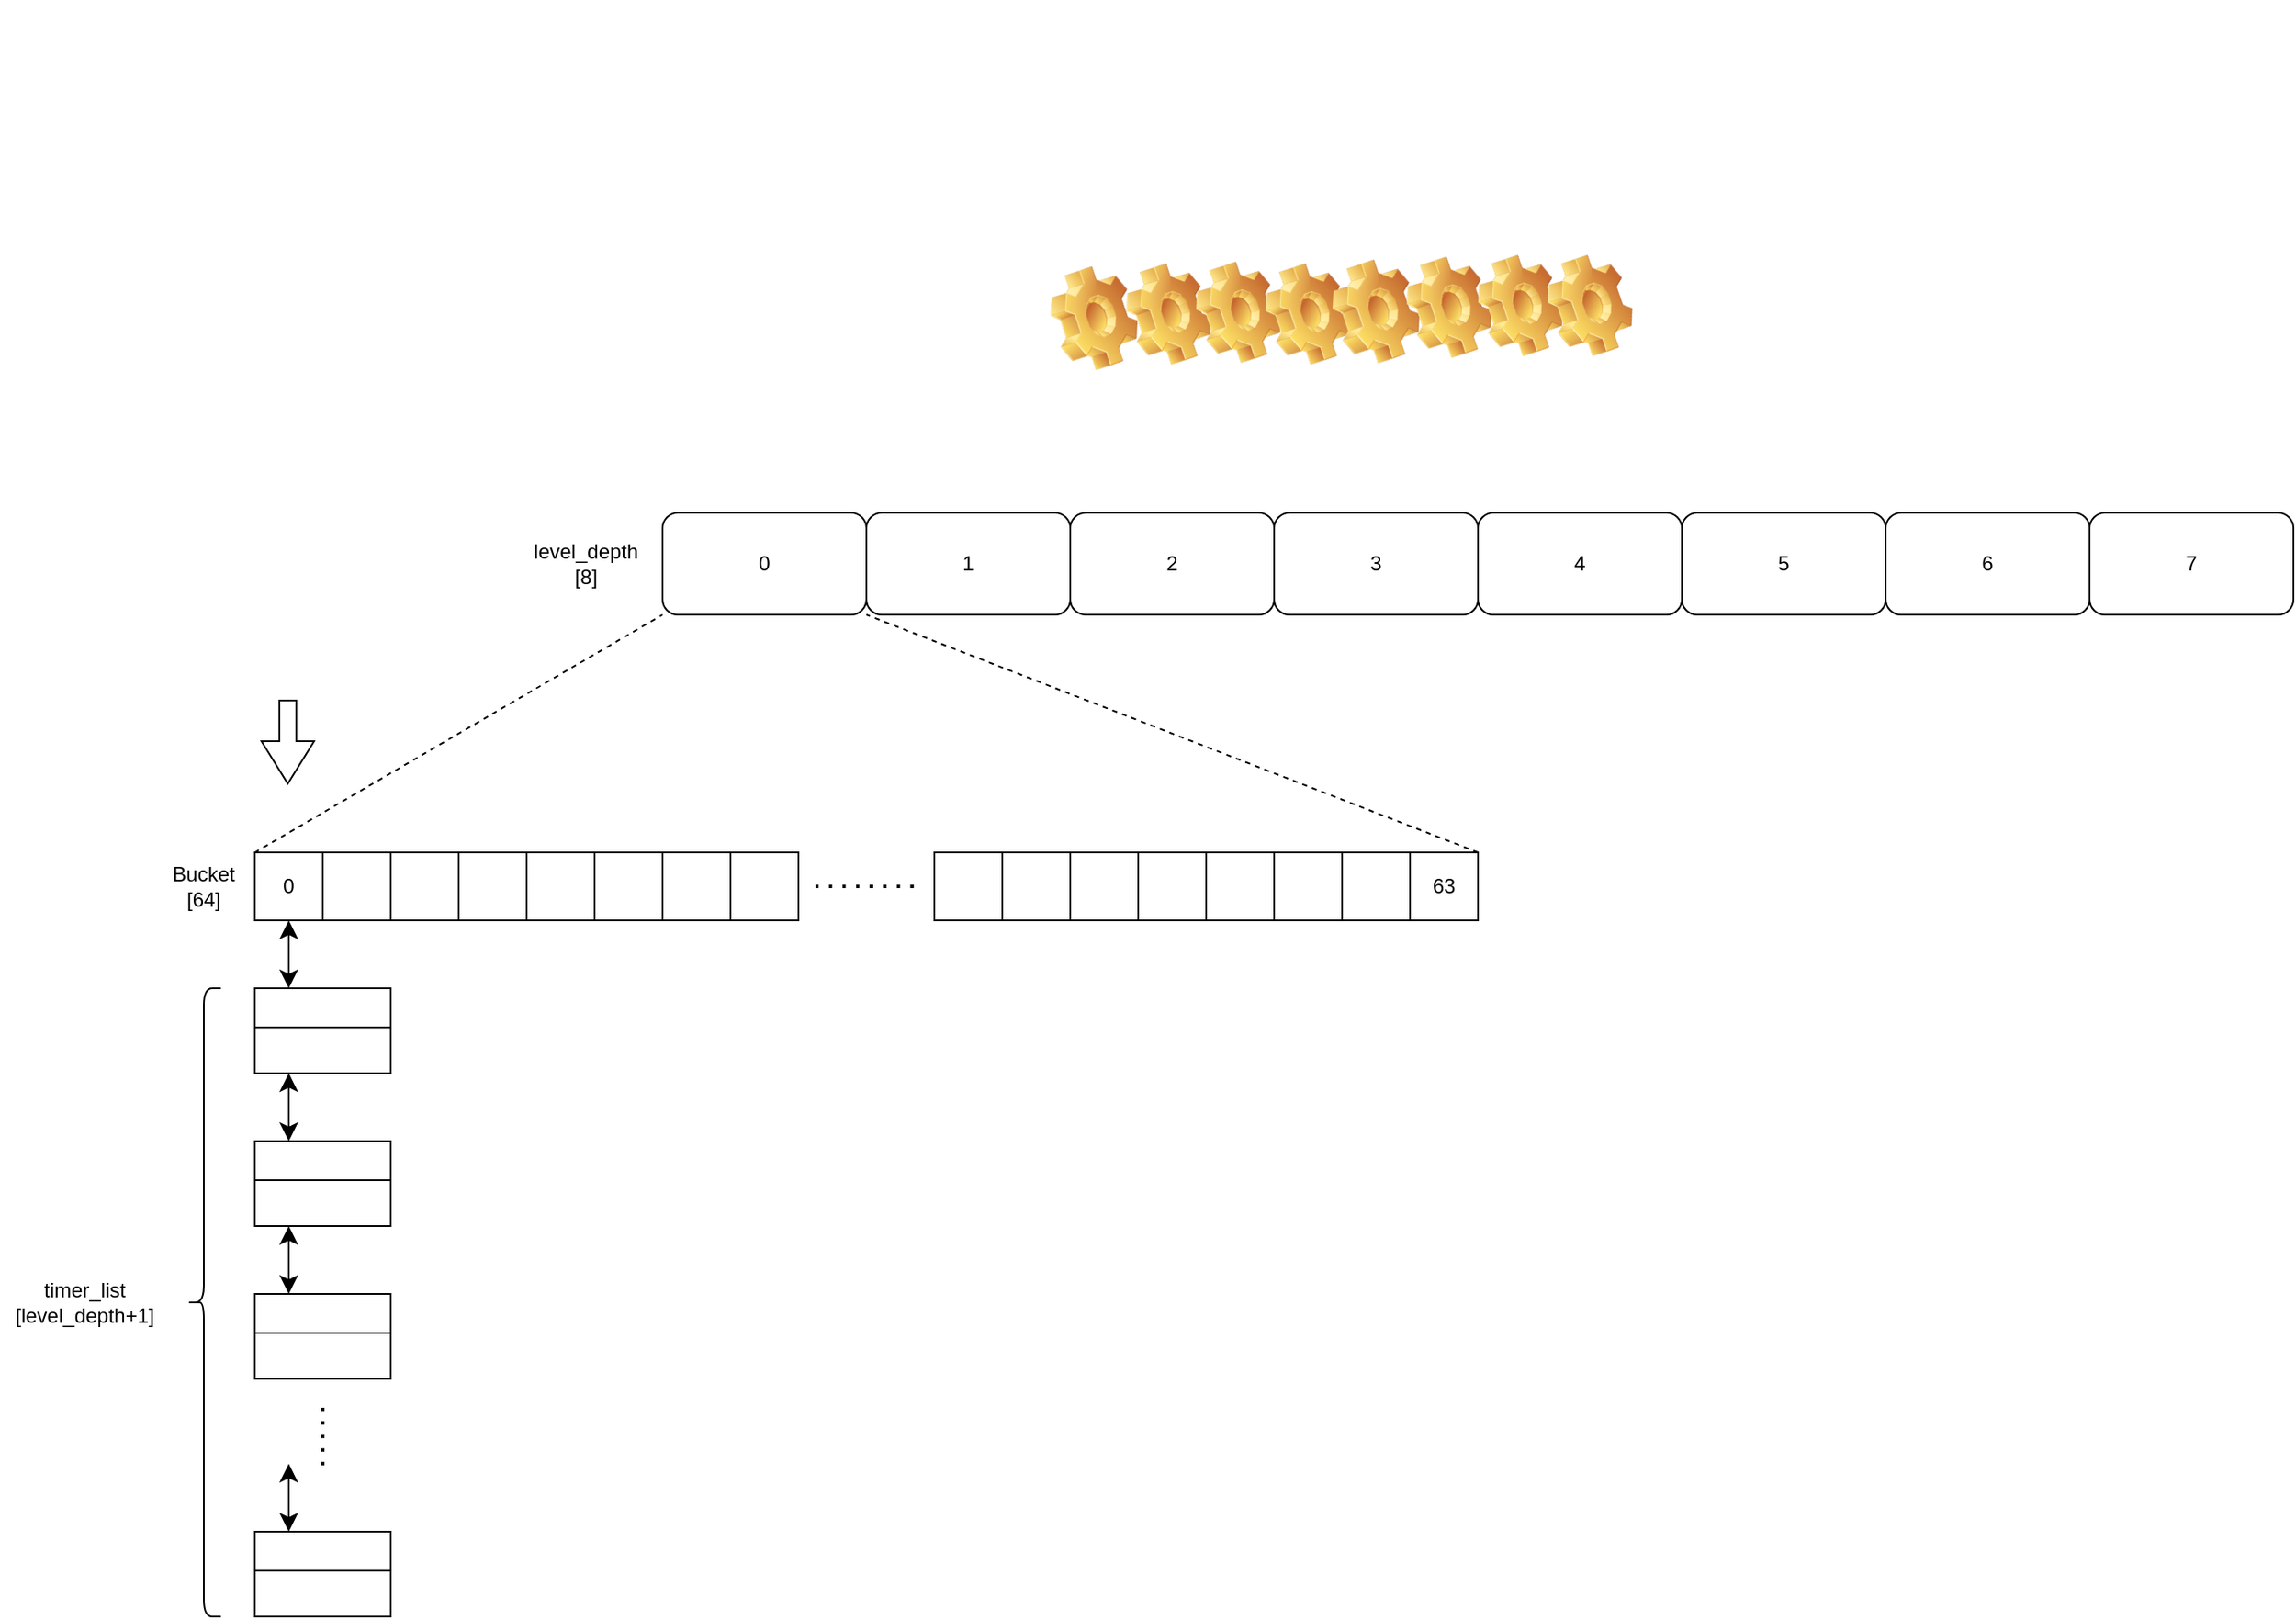 <mxfile version="28.2.1">
  <diagram name="Timer Wheel" id="To7Yo9WfeafjqxEIEbYm">
    <mxGraphModel dx="2393" dy="2518" grid="1" gridSize="10" guides="1" tooltips="1" connect="1" arrows="1" fold="1" page="1" pageScale="1" pageWidth="827" pageHeight="1169" math="0" shadow="0">
      <root>
        <mxCell id="0" />
        <mxCell id="1" parent="0" />
        <mxCell id="E8zTIs7ldYVHIQ_cHiZL-1" value="0" style="rounded=1;whiteSpace=wrap;html=1;" vertex="1" parent="1">
          <mxGeometry x="120" y="240" width="120" height="60" as="geometry" />
        </mxCell>
        <mxCell id="E8zTIs7ldYVHIQ_cHiZL-2" value="2" style="rounded=1;whiteSpace=wrap;html=1;" vertex="1" parent="1">
          <mxGeometry x="360" y="240" width="120" height="60" as="geometry" />
        </mxCell>
        <mxCell id="E8zTIs7ldYVHIQ_cHiZL-3" value="1" style="rounded=1;whiteSpace=wrap;html=1;" vertex="1" parent="1">
          <mxGeometry x="240" y="240" width="120" height="60" as="geometry" />
        </mxCell>
        <mxCell id="E8zTIs7ldYVHIQ_cHiZL-4" value="3" style="rounded=1;whiteSpace=wrap;html=1;" vertex="1" parent="1">
          <mxGeometry x="480" y="240" width="120" height="60" as="geometry" />
        </mxCell>
        <mxCell id="E8zTIs7ldYVHIQ_cHiZL-5" value="4" style="rounded=1;whiteSpace=wrap;html=1;" vertex="1" parent="1">
          <mxGeometry x="600" y="240" width="120" height="60" as="geometry" />
        </mxCell>
        <mxCell id="E8zTIs7ldYVHIQ_cHiZL-6" value="6" style="rounded=1;whiteSpace=wrap;html=1;" vertex="1" parent="1">
          <mxGeometry x="840" y="240" width="120" height="60" as="geometry" />
        </mxCell>
        <mxCell id="E8zTIs7ldYVHIQ_cHiZL-7" value="5" style="rounded=1;whiteSpace=wrap;html=1;" vertex="1" parent="1">
          <mxGeometry x="720" y="240" width="120" height="60" as="geometry" />
        </mxCell>
        <mxCell id="E8zTIs7ldYVHIQ_cHiZL-8" value="7" style="rounded=1;whiteSpace=wrap;html=1;" vertex="1" parent="1">
          <mxGeometry x="960" y="240" width="120" height="60" as="geometry" />
        </mxCell>
        <mxCell id="E8zTIs7ldYVHIQ_cHiZL-9" value="level_depth&lt;div&gt;[8]&lt;/div&gt;" style="text;html=1;align=center;verticalAlign=middle;whiteSpace=wrap;rounded=0;" vertex="1" parent="1">
          <mxGeometry x="30" y="250" width="90" height="40" as="geometry" />
        </mxCell>
        <mxCell id="E8zTIs7ldYVHIQ_cHiZL-11" value="0" style="rounded=0;whiteSpace=wrap;html=1;" vertex="1" parent="1">
          <mxGeometry x="-120" y="440" width="40" height="40" as="geometry" />
        </mxCell>
        <mxCell id="E8zTIs7ldYVHIQ_cHiZL-12" value="" style="rounded=0;whiteSpace=wrap;html=1;" vertex="1" parent="1">
          <mxGeometry x="-80" y="440" width="40" height="40" as="geometry" />
        </mxCell>
        <mxCell id="E8zTIs7ldYVHIQ_cHiZL-14" value="" style="rounded=0;whiteSpace=wrap;html=1;" vertex="1" parent="1">
          <mxGeometry x="-40" y="440" width="40" height="40" as="geometry" />
        </mxCell>
        <mxCell id="E8zTIs7ldYVHIQ_cHiZL-15" value="" style="rounded=0;whiteSpace=wrap;html=1;" vertex="1" parent="1">
          <mxGeometry y="440" width="40" height="40" as="geometry" />
        </mxCell>
        <mxCell id="E8zTIs7ldYVHIQ_cHiZL-17" value="" style="rounded=0;whiteSpace=wrap;html=1;" vertex="1" parent="1">
          <mxGeometry x="40" y="440" width="40" height="40" as="geometry" />
        </mxCell>
        <mxCell id="E8zTIs7ldYVHIQ_cHiZL-18" value="" style="rounded=0;whiteSpace=wrap;html=1;" vertex="1" parent="1">
          <mxGeometry x="80" y="440" width="40" height="40" as="geometry" />
        </mxCell>
        <mxCell id="E8zTIs7ldYVHIQ_cHiZL-19" value="" style="rounded=0;whiteSpace=wrap;html=1;" vertex="1" parent="1">
          <mxGeometry x="120" y="440" width="40" height="40" as="geometry" />
        </mxCell>
        <mxCell id="E8zTIs7ldYVHIQ_cHiZL-20" value="" style="rounded=0;whiteSpace=wrap;html=1;" vertex="1" parent="1">
          <mxGeometry x="160" y="440" width="40" height="40" as="geometry" />
        </mxCell>
        <mxCell id="E8zTIs7ldYVHIQ_cHiZL-21" value="" style="rounded=0;whiteSpace=wrap;html=1;" vertex="1" parent="1">
          <mxGeometry x="280" y="440" width="40" height="40" as="geometry" />
        </mxCell>
        <mxCell id="E8zTIs7ldYVHIQ_cHiZL-22" value="" style="rounded=0;whiteSpace=wrap;html=1;" vertex="1" parent="1">
          <mxGeometry x="320" y="440" width="40" height="40" as="geometry" />
        </mxCell>
        <mxCell id="E8zTIs7ldYVHIQ_cHiZL-23" value="" style="rounded=0;whiteSpace=wrap;html=1;" vertex="1" parent="1">
          <mxGeometry x="360" y="440" width="40" height="40" as="geometry" />
        </mxCell>
        <mxCell id="E8zTIs7ldYVHIQ_cHiZL-24" value="" style="rounded=0;whiteSpace=wrap;html=1;" vertex="1" parent="1">
          <mxGeometry x="400" y="440" width="40" height="40" as="geometry" />
        </mxCell>
        <mxCell id="E8zTIs7ldYVHIQ_cHiZL-25" value="" style="rounded=0;whiteSpace=wrap;html=1;" vertex="1" parent="1">
          <mxGeometry x="440" y="440" width="40" height="40" as="geometry" />
        </mxCell>
        <mxCell id="E8zTIs7ldYVHIQ_cHiZL-26" value="" style="rounded=0;whiteSpace=wrap;html=1;" vertex="1" parent="1">
          <mxGeometry x="480" y="440" width="40" height="40" as="geometry" />
        </mxCell>
        <mxCell id="E8zTIs7ldYVHIQ_cHiZL-27" value="" style="rounded=0;whiteSpace=wrap;html=1;" vertex="1" parent="1">
          <mxGeometry x="520" y="440" width="40" height="40" as="geometry" />
        </mxCell>
        <mxCell id="E8zTIs7ldYVHIQ_cHiZL-28" value="63" style="rounded=0;whiteSpace=wrap;html=1;" vertex="1" parent="1">
          <mxGeometry x="560" y="440" width="40" height="40" as="geometry" />
        </mxCell>
        <mxCell id="E8zTIs7ldYVHIQ_cHiZL-29" value="" style="endArrow=none;dashed=1;html=1;dashPattern=1 3;strokeWidth=2;rounded=0;fontSize=12;startSize=8;endSize=8;curved=1;" edge="1" parent="1">
          <mxGeometry width="50" height="50" relative="1" as="geometry">
            <mxPoint x="210" y="460" as="sourcePoint" />
            <mxPoint x="270" y="460" as="targetPoint" />
          </mxGeometry>
        </mxCell>
        <mxCell id="E8zTIs7ldYVHIQ_cHiZL-31" value="" style="endArrow=none;dashed=1;html=1;rounded=0;fontSize=12;startSize=8;endSize=8;curved=1;exitX=0;exitY=0;exitDx=0;exitDy=0;entryX=0;entryY=1;entryDx=0;entryDy=0;" edge="1" parent="1" source="E8zTIs7ldYVHIQ_cHiZL-11" target="E8zTIs7ldYVHIQ_cHiZL-1">
          <mxGeometry width="50" height="50" relative="1" as="geometry">
            <mxPoint x="260" y="510" as="sourcePoint" />
            <mxPoint x="310" y="460" as="targetPoint" />
          </mxGeometry>
        </mxCell>
        <mxCell id="E8zTIs7ldYVHIQ_cHiZL-32" value="" style="endArrow=none;dashed=1;html=1;rounded=0;fontSize=12;startSize=8;endSize=8;curved=1;entryX=0;entryY=1;entryDx=0;entryDy=0;exitX=1;exitY=0;exitDx=0;exitDy=0;" edge="1" parent="1" source="E8zTIs7ldYVHIQ_cHiZL-28" target="E8zTIs7ldYVHIQ_cHiZL-3">
          <mxGeometry width="50" height="50" relative="1" as="geometry">
            <mxPoint x="190" y="390" as="sourcePoint" />
            <mxPoint x="240" y="340" as="targetPoint" />
          </mxGeometry>
        </mxCell>
        <mxCell id="E8zTIs7ldYVHIQ_cHiZL-34" value="Bucket [64]" style="text;html=1;align=center;verticalAlign=middle;whiteSpace=wrap;rounded=0;" vertex="1" parent="1">
          <mxGeometry x="-180" y="442.5" width="60" height="35" as="geometry" />
        </mxCell>
        <mxCell id="E8zTIs7ldYVHIQ_cHiZL-35" value="" style="endArrow=classic;startArrow=classic;html=1;rounded=0;fontSize=12;startSize=8;endSize=8;curved=1;" edge="1" parent="1">
          <mxGeometry width="50" height="50" relative="1" as="geometry">
            <mxPoint x="-100" y="520" as="sourcePoint" />
            <mxPoint x="-100" y="480" as="targetPoint" />
          </mxGeometry>
        </mxCell>
        <mxCell id="E8zTIs7ldYVHIQ_cHiZL-36" value="" style="swimlane;whiteSpace=wrap;html=1;" vertex="1" parent="1">
          <mxGeometry x="-120" y="520" width="80" height="50" as="geometry" />
        </mxCell>
        <mxCell id="E8zTIs7ldYVHIQ_cHiZL-37" value="" style="endArrow=classic;startArrow=classic;html=1;rounded=0;fontSize=12;startSize=8;endSize=8;curved=1;" edge="1" parent="1">
          <mxGeometry width="50" height="50" relative="1" as="geometry">
            <mxPoint x="-100" y="610" as="sourcePoint" />
            <mxPoint x="-100" y="570" as="targetPoint" />
          </mxGeometry>
        </mxCell>
        <mxCell id="E8zTIs7ldYVHIQ_cHiZL-38" value="" style="swimlane;whiteSpace=wrap;html=1;" vertex="1" parent="1">
          <mxGeometry x="-120" y="610" width="80" height="50" as="geometry" />
        </mxCell>
        <mxCell id="E8zTIs7ldYVHIQ_cHiZL-39" value="" style="endArrow=classic;startArrow=classic;html=1;rounded=0;fontSize=12;startSize=8;endSize=8;curved=1;" edge="1" parent="1">
          <mxGeometry width="50" height="50" relative="1" as="geometry">
            <mxPoint x="-100" y="700" as="sourcePoint" />
            <mxPoint x="-100" y="660" as="targetPoint" />
          </mxGeometry>
        </mxCell>
        <mxCell id="E8zTIs7ldYVHIQ_cHiZL-40" value="" style="swimlane;whiteSpace=wrap;html=1;" vertex="1" parent="1">
          <mxGeometry x="-120" y="700" width="80" height="50" as="geometry" />
        </mxCell>
        <mxCell id="E8zTIs7ldYVHIQ_cHiZL-41" value="" style="shape=curlyBracket;whiteSpace=wrap;html=1;rounded=1;labelPosition=left;verticalLabelPosition=middle;align=right;verticalAlign=middle;" vertex="1" parent="1">
          <mxGeometry x="-160" y="520" width="20" height="370" as="geometry" />
        </mxCell>
        <mxCell id="E8zTIs7ldYVHIQ_cHiZL-42" value="" style="endArrow=classic;startArrow=classic;html=1;rounded=0;fontSize=12;startSize=8;endSize=8;curved=1;" edge="1" parent="1">
          <mxGeometry width="50" height="50" relative="1" as="geometry">
            <mxPoint x="-100" y="840" as="sourcePoint" />
            <mxPoint x="-100" y="800" as="targetPoint" />
          </mxGeometry>
        </mxCell>
        <mxCell id="E8zTIs7ldYVHIQ_cHiZL-43" value="" style="swimlane;whiteSpace=wrap;html=1;" vertex="1" parent="1">
          <mxGeometry x="-120" y="840" width="80" height="50" as="geometry" />
        </mxCell>
        <mxCell id="E8zTIs7ldYVHIQ_cHiZL-44" value="" style="endArrow=none;dashed=1;html=1;dashPattern=1 3;strokeWidth=2;rounded=0;fontSize=12;startSize=8;endSize=8;curved=1;" edge="1" parent="1">
          <mxGeometry width="50" height="50" relative="1" as="geometry">
            <mxPoint x="-80" y="767" as="sourcePoint" />
            <mxPoint x="-80" y="807" as="targetPoint" />
          </mxGeometry>
        </mxCell>
        <mxCell id="E8zTIs7ldYVHIQ_cHiZL-45" value="timer_list&lt;div&gt;[level_depth+1]&lt;/div&gt;" style="text;html=1;align=center;verticalAlign=middle;whiteSpace=wrap;rounded=0;" vertex="1" parent="1">
          <mxGeometry x="-270" y="690" width="100" height="30" as="geometry" />
        </mxCell>
        <mxCell id="E8zTIs7ldYVHIQ_cHiZL-46" style="edgeStyle=none;curved=1;rounded=0;orthogonalLoop=1;jettySize=auto;html=1;entryX=0.75;entryY=1;entryDx=0;entryDy=0;fontSize=12;startSize=8;endSize=8;" edge="1" parent="1" source="E8zTIs7ldYVHIQ_cHiZL-36" target="E8zTIs7ldYVHIQ_cHiZL-36">
          <mxGeometry relative="1" as="geometry" />
        </mxCell>
        <mxCell id="E8zTIs7ldYVHIQ_cHiZL-47" style="edgeStyle=none;curved=1;rounded=0;orthogonalLoop=1;jettySize=auto;html=1;entryX=0.75;entryY=1;entryDx=0;entryDy=0;fontSize=12;startSize=8;endSize=8;" edge="1" parent="1" source="E8zTIs7ldYVHIQ_cHiZL-40" target="E8zTIs7ldYVHIQ_cHiZL-40">
          <mxGeometry relative="1" as="geometry" />
        </mxCell>
        <mxCell id="lGG7fAthIHY-nXA9N10E-1" value="" style="shape=flexArrow;endArrow=classic;html=1;rounded=0;fontSize=12;startSize=8;endSize=8;curved=1;" edge="1" parent="1">
          <mxGeometry width="50" height="50" relative="1" as="geometry">
            <mxPoint x="-100.59" y="350" as="sourcePoint" />
            <mxPoint x="-100.59" y="400" as="targetPoint" />
          </mxGeometry>
        </mxCell>
        <mxCell id="lGG7fAthIHY-nXA9N10E-12" value="" style="group;rotation=-40;" vertex="1" connectable="0" parent="1">
          <mxGeometry x="380" width="279" height="243" as="geometry" />
        </mxCell>
        <mxCell id="lGG7fAthIHY-nXA9N10E-3" value="" style="shape=image;html=1;verticalLabelPosition=bottom;verticalAlign=top;imageAspect=1;aspect=fixed;image=img/clipart/Gear_128x128.png;rotation=-40;" vertex="1" parent="lGG7fAthIHY-nXA9N10E-12">
          <mxGeometry x="-32" y="95" width="52" height="61" as="geometry" />
        </mxCell>
        <mxCell id="lGG7fAthIHY-nXA9N10E-4" value="" style="shape=image;html=1;verticalLabelPosition=bottom;verticalAlign=top;imageAspect=0;image=img/clipart/Gear_128x128.png;rotation=-40;" vertex="1" parent="lGG7fAthIHY-nXA9N10E-12">
          <mxGeometry x="13" y="93" width="50" height="60" as="geometry" />
        </mxCell>
        <mxCell id="lGG7fAthIHY-nXA9N10E-5" value="" style="shape=image;html=1;verticalLabelPosition=bottom;verticalAlign=top;imageAspect=0;image=img/clipart/Gear_128x128.png;rotation=-40;" vertex="1" parent="lGG7fAthIHY-nXA9N10E-12">
          <mxGeometry x="54" y="92" width="50" height="60" as="geometry" />
        </mxCell>
        <mxCell id="lGG7fAthIHY-nXA9N10E-7" value="" style="shape=image;html=1;verticalLabelPosition=bottom;verticalAlign=top;imageAspect=0;image=img/clipart/Gear_128x128.png;rotation=-40;" vertex="1" parent="lGG7fAthIHY-nXA9N10E-12">
          <mxGeometry x="95" y="93" width="50" height="60" as="geometry" />
        </mxCell>
        <mxCell id="lGG7fAthIHY-nXA9N10E-8" value="" style="shape=image;html=1;verticalLabelPosition=bottom;verticalAlign=top;imageAspect=1;aspect=fixed;image=img/clipart/Gear_128x128.png;rotation=-40;" vertex="1" parent="lGG7fAthIHY-nXA9N10E-12">
          <mxGeometry x="134" y="91" width="52" height="61" as="geometry" />
        </mxCell>
        <mxCell id="lGG7fAthIHY-nXA9N10E-9" value="" style="shape=image;html=1;verticalLabelPosition=bottom;verticalAlign=top;imageAspect=0;image=img/clipart/Gear_128x128.png;rotation=-40;" vertex="1" parent="lGG7fAthIHY-nXA9N10E-12">
          <mxGeometry x="178" y="89" width="50" height="60" as="geometry" />
        </mxCell>
        <mxCell id="lGG7fAthIHY-nXA9N10E-10" value="" style="shape=image;html=1;verticalLabelPosition=bottom;verticalAlign=top;imageAspect=0;image=img/clipart/Gear_128x128.png;rotation=-40;" vertex="1" parent="lGG7fAthIHY-nXA9N10E-12">
          <mxGeometry x="220" y="88" width="50" height="60" as="geometry" />
        </mxCell>
        <mxCell id="lGG7fAthIHY-nXA9N10E-11" value="" style="shape=image;html=1;verticalLabelPosition=bottom;verticalAlign=top;imageAspect=0;image=img/clipart/Gear_128x128.png;rotation=-40;" vertex="1" parent="lGG7fAthIHY-nXA9N10E-12">
          <mxGeometry x="261" y="88" width="50" height="60" as="geometry" />
        </mxCell>
      </root>
    </mxGraphModel>
  </diagram>
</mxfile>
